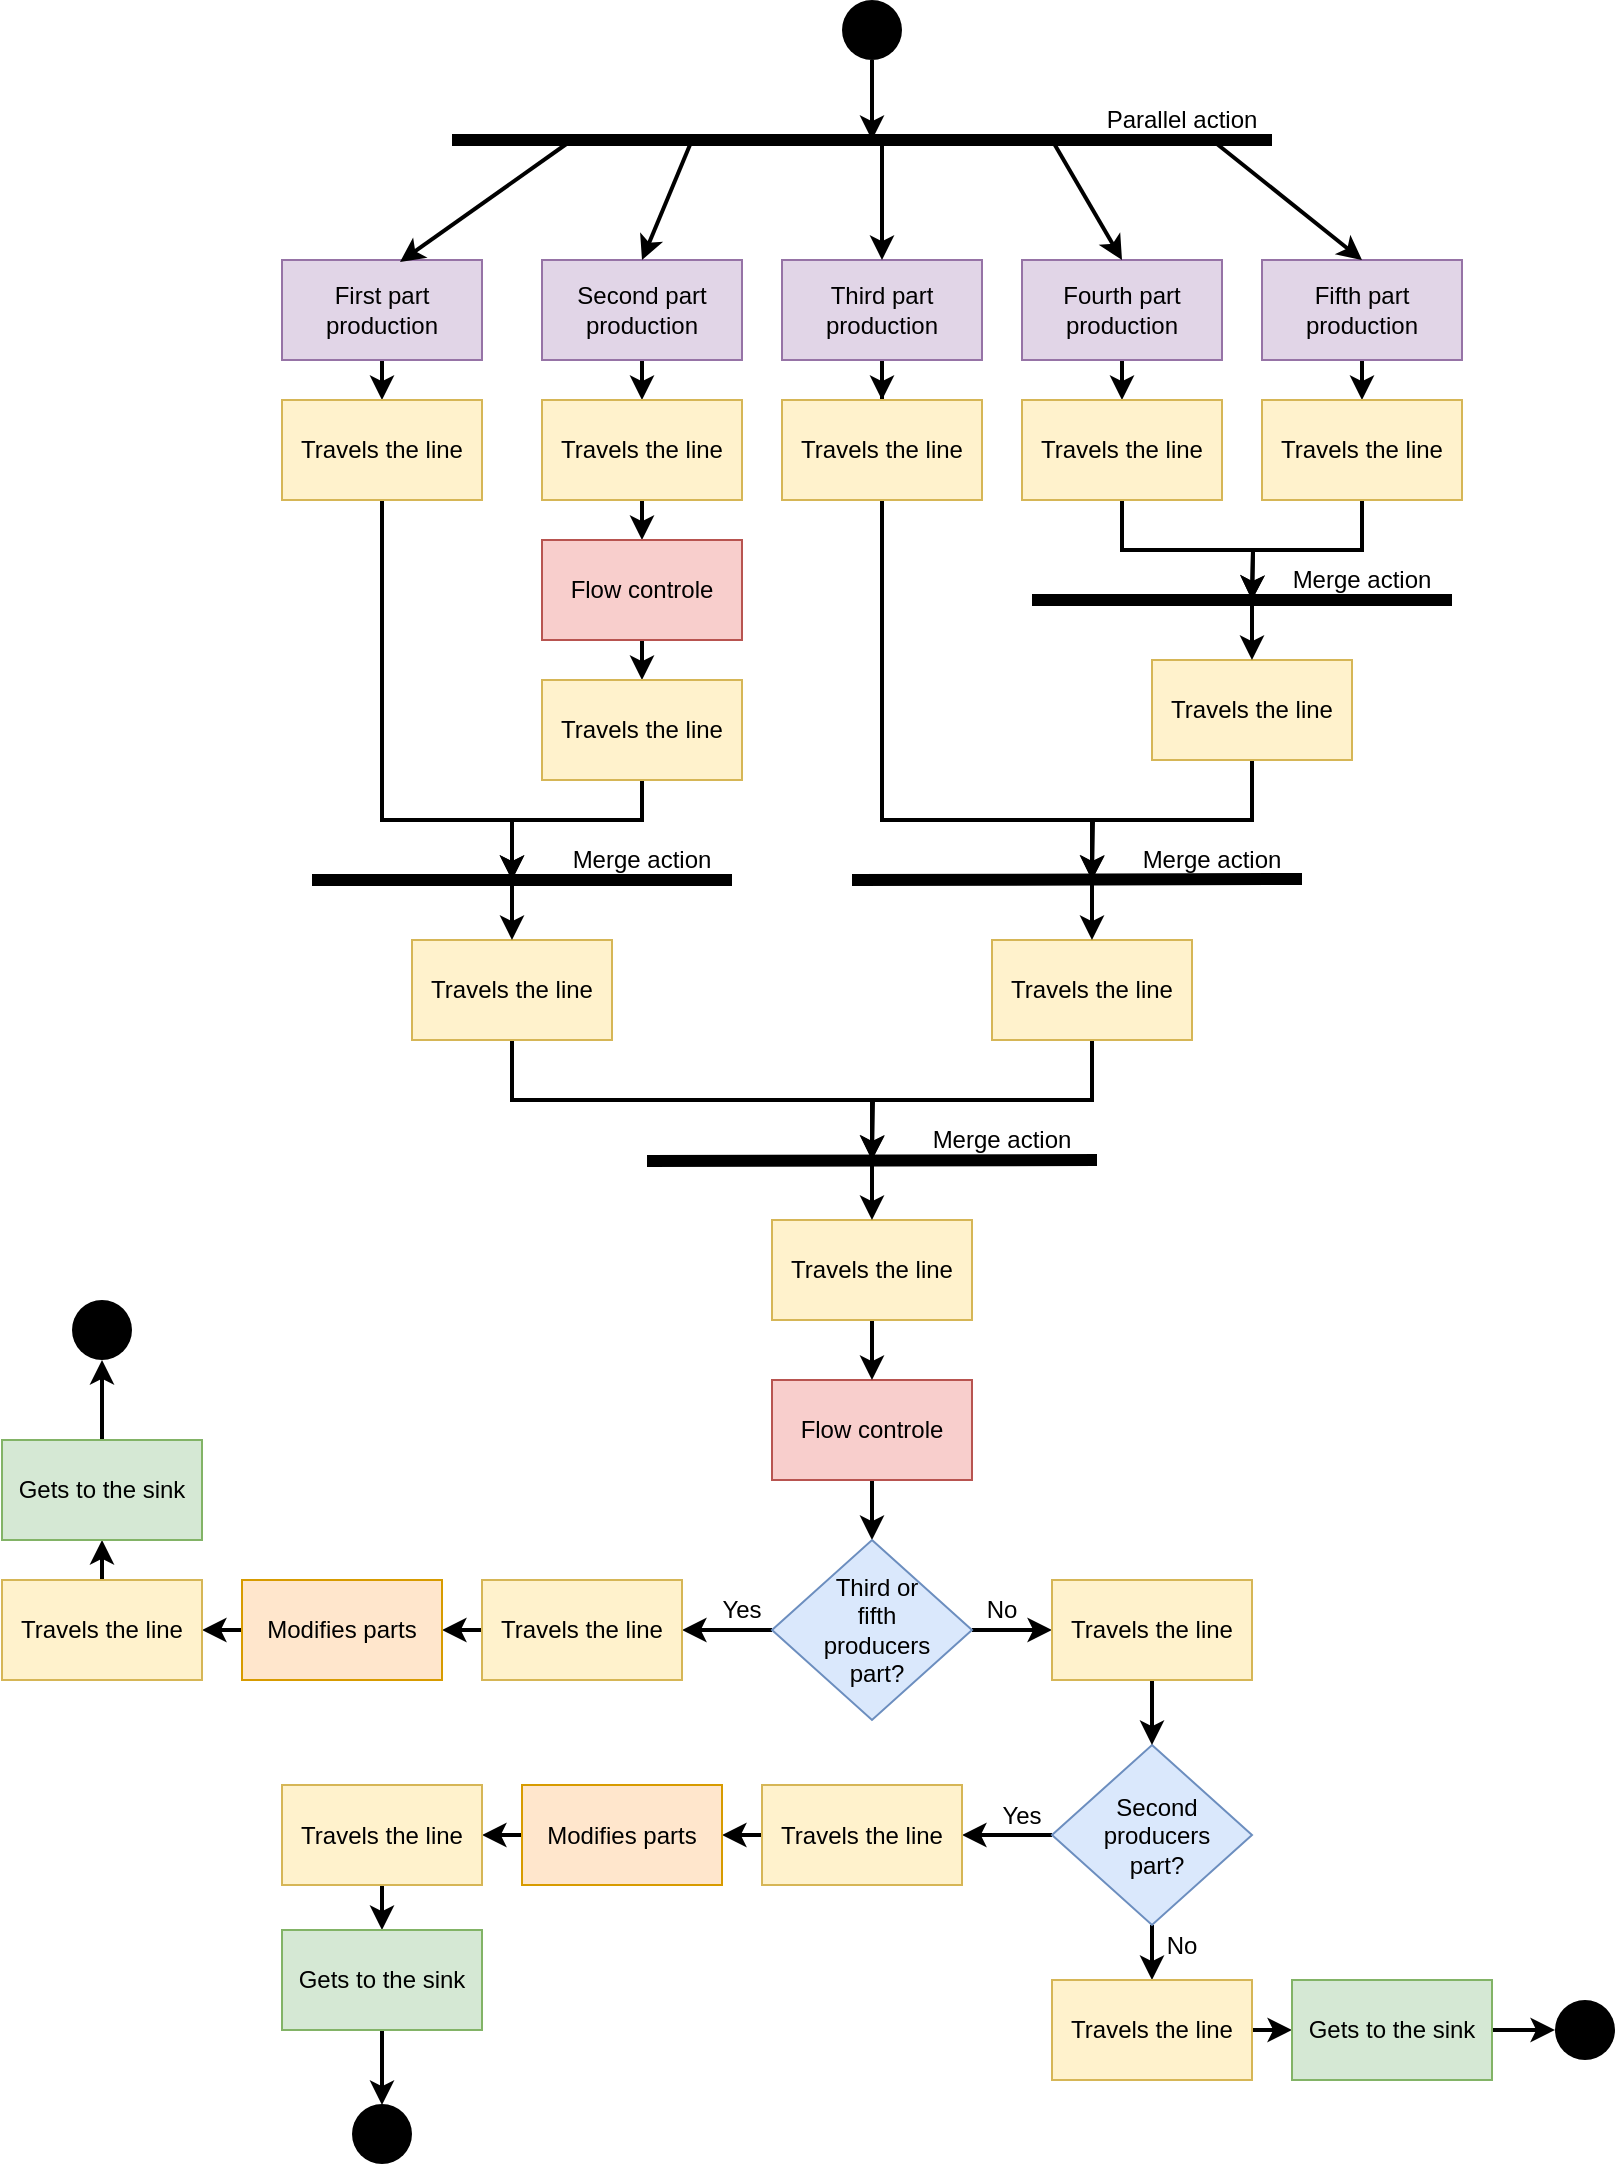 <mxfile version="12.3.9" type="github" pages="1"><diagram id="LYGJOVuTV1sCs8UkFcQN" name="Page-1"><mxGraphModel dx="1760" dy="1125" grid="0" gridSize="10" guides="1" tooltips="1" connect="1" arrows="1" fold="1" page="1" pageScale="1" pageWidth="827" pageHeight="1169" math="0" shadow="0"><root><mxCell id="0"/><mxCell id="1" parent="0"/><mxCell id="6SaQMFEqpR7B-KCY_CV5-19" style="edgeStyle=orthogonalEdgeStyle;rounded=0;orthogonalLoop=1;jettySize=auto;html=1;exitX=0.5;exitY=1;exitDx=0;exitDy=0;strokeColor=#000000;strokeWidth=2;" edge="1" parent="1" source="6SaQMFEqpR7B-KCY_CV5-1"><mxGeometry relative="1" as="geometry"><mxPoint x="450" y="110" as="targetPoint"/></mxGeometry></mxCell><mxCell id="6SaQMFEqpR7B-KCY_CV5-1" value="" style="ellipse;whiteSpace=wrap;html=1;aspect=fixed;fillColor=#000000;strokeColor=none;" vertex="1" parent="1"><mxGeometry x="435" y="40" width="30" height="30" as="geometry"/></mxCell><mxCell id="6SaQMFEqpR7B-KCY_CV5-3" value="" style="endArrow=none;html=1;strokeColor=#000000;strokeWidth=6;" edge="1" parent="1"><mxGeometry width="50" height="50" relative="1" as="geometry"><mxPoint x="240" y="110" as="sourcePoint"/><mxPoint x="650" y="110" as="targetPoint"/></mxGeometry></mxCell><mxCell id="6SaQMFEqpR7B-KCY_CV5-30" style="edgeStyle=orthogonalEdgeStyle;rounded=0;orthogonalLoop=1;jettySize=auto;html=1;exitX=0.5;exitY=1;exitDx=0;exitDy=0;entryX=0.5;entryY=0;entryDx=0;entryDy=0;strokeColor=#000000;strokeWidth=2;" edge="1" parent="1" source="6SaQMFEqpR7B-KCY_CV5-4" target="6SaQMFEqpR7B-KCY_CV5-20"><mxGeometry relative="1" as="geometry"/></mxCell><mxCell id="6SaQMFEqpR7B-KCY_CV5-4" value="" style="text;html=1;strokeColor=#9673a6;fillColor=#e1d5e7;align=center;verticalAlign=middle;whiteSpace=wrap;rounded=0;fontFamily=Helvetica;fontSize=12;" vertex="1" parent="1"><mxGeometry x="155" y="170" width="100" height="50" as="geometry"/></mxCell><mxCell id="6SaQMFEqpR7B-KCY_CV5-5" value="First part production" style="text;html=1;strokeColor=none;fillColor=none;align=center;verticalAlign=middle;whiteSpace=wrap;rounded=0;" vertex="1" parent="1"><mxGeometry x="185" y="185" width="40" height="20" as="geometry"/></mxCell><mxCell id="6SaQMFEqpR7B-KCY_CV5-31" style="edgeStyle=orthogonalEdgeStyle;rounded=0;orthogonalLoop=1;jettySize=auto;html=1;exitX=0.5;exitY=1;exitDx=0;exitDy=0;entryX=0.5;entryY=0;entryDx=0;entryDy=0;strokeColor=#000000;strokeWidth=2;" edge="1" parent="1" source="6SaQMFEqpR7B-KCY_CV5-6" target="6SaQMFEqpR7B-KCY_CV5-22"><mxGeometry relative="1" as="geometry"/></mxCell><mxCell id="6SaQMFEqpR7B-KCY_CV5-6" value="" style="text;html=1;strokeColor=#9673a6;fillColor=#e1d5e7;align=center;verticalAlign=middle;whiteSpace=wrap;rounded=0;fontFamily=Helvetica;fontSize=12;" vertex="1" parent="1"><mxGeometry x="285" y="170" width="100" height="50" as="geometry"/></mxCell><mxCell id="6SaQMFEqpR7B-KCY_CV5-7" value="Second part production" style="text;html=1;strokeColor=none;fillColor=none;align=center;verticalAlign=middle;whiteSpace=wrap;rounded=0;" vertex="1" parent="1"><mxGeometry x="290" y="185" width="90" height="20" as="geometry"/></mxCell><mxCell id="6SaQMFEqpR7B-KCY_CV5-32" style="edgeStyle=orthogonalEdgeStyle;rounded=0;orthogonalLoop=1;jettySize=auto;html=1;exitX=0.5;exitY=1;exitDx=0;exitDy=0;strokeColor=#000000;strokeWidth=2;" edge="1" parent="1" source="6SaQMFEqpR7B-KCY_CV5-8" target="6SaQMFEqpR7B-KCY_CV5-24"><mxGeometry relative="1" as="geometry"/></mxCell><mxCell id="6SaQMFEqpR7B-KCY_CV5-8" value="" style="text;html=1;strokeColor=#9673a6;fillColor=#e1d5e7;align=center;verticalAlign=middle;whiteSpace=wrap;rounded=0;fontFamily=Helvetica;fontSize=12;" vertex="1" parent="1"><mxGeometry x="405" y="170" width="100" height="50" as="geometry"/></mxCell><mxCell id="6SaQMFEqpR7B-KCY_CV5-9" value="Third part production" style="text;html=1;strokeColor=none;fillColor=none;align=center;verticalAlign=middle;whiteSpace=wrap;rounded=0;" vertex="1" parent="1"><mxGeometry x="435" y="185" width="40" height="20" as="geometry"/></mxCell><mxCell id="6SaQMFEqpR7B-KCY_CV5-33" style="edgeStyle=orthogonalEdgeStyle;rounded=0;orthogonalLoop=1;jettySize=auto;html=1;exitX=0.5;exitY=1;exitDx=0;exitDy=0;entryX=0.5;entryY=0;entryDx=0;entryDy=0;strokeColor=#000000;strokeWidth=2;" edge="1" parent="1" source="6SaQMFEqpR7B-KCY_CV5-10" target="6SaQMFEqpR7B-KCY_CV5-26"><mxGeometry relative="1" as="geometry"/></mxCell><mxCell id="6SaQMFEqpR7B-KCY_CV5-10" value="" style="text;html=1;strokeColor=#9673a6;fillColor=#e1d5e7;align=center;verticalAlign=middle;whiteSpace=wrap;rounded=0;fontFamily=Helvetica;fontSize=12;" vertex="1" parent="1"><mxGeometry x="525" y="170" width="100" height="50" as="geometry"/></mxCell><mxCell id="6SaQMFEqpR7B-KCY_CV5-11" value="Fourth part production" style="text;html=1;strokeColor=none;fillColor=none;align=center;verticalAlign=middle;whiteSpace=wrap;rounded=0;" vertex="1" parent="1"><mxGeometry x="530" y="185" width="90" height="20" as="geometry"/></mxCell><mxCell id="6SaQMFEqpR7B-KCY_CV5-34" style="edgeStyle=orthogonalEdgeStyle;rounded=0;orthogonalLoop=1;jettySize=auto;html=1;exitX=0.5;exitY=1;exitDx=0;exitDy=0;entryX=0.5;entryY=0;entryDx=0;entryDy=0;strokeColor=#000000;strokeWidth=2;" edge="1" parent="1" source="6SaQMFEqpR7B-KCY_CV5-12" target="6SaQMFEqpR7B-KCY_CV5-28"><mxGeometry relative="1" as="geometry"/></mxCell><mxCell id="6SaQMFEqpR7B-KCY_CV5-12" value="" style="text;html=1;strokeColor=#9673a6;fillColor=#e1d5e7;align=center;verticalAlign=middle;whiteSpace=wrap;rounded=0;fontFamily=Helvetica;fontSize=12;" vertex="1" parent="1"><mxGeometry x="645" y="170" width="100" height="50" as="geometry"/></mxCell><mxCell id="6SaQMFEqpR7B-KCY_CV5-13" value="Fifth part production" style="text;html=1;strokeColor=none;fillColor=none;align=center;verticalAlign=middle;whiteSpace=wrap;rounded=0;" vertex="1" parent="1"><mxGeometry x="675" y="185" width="40" height="20" as="geometry"/></mxCell><mxCell id="6SaQMFEqpR7B-KCY_CV5-14" value="" style="endArrow=classic;html=1;strokeColor=#000000;strokeWidth=2;entryX=0.59;entryY=0.02;entryDx=0;entryDy=0;entryPerimeter=0;" edge="1" parent="1" target="6SaQMFEqpR7B-KCY_CV5-4"><mxGeometry width="50" height="50" relative="1" as="geometry"><mxPoint x="300" y="110" as="sourcePoint"/><mxPoint x="210" y="240" as="targetPoint"/></mxGeometry></mxCell><mxCell id="6SaQMFEqpR7B-KCY_CV5-15" value="" style="endArrow=classic;html=1;strokeColor=#000000;strokeWidth=2;entryX=0.5;entryY=0;entryDx=0;entryDy=0;" edge="1" parent="1" target="6SaQMFEqpR7B-KCY_CV5-6"><mxGeometry width="50" height="50" relative="1" as="geometry"><mxPoint x="360" y="110" as="sourcePoint"/><mxPoint x="224" y="181" as="targetPoint"/></mxGeometry></mxCell><mxCell id="6SaQMFEqpR7B-KCY_CV5-16" value="" style="endArrow=classic;html=1;strokeColor=#000000;strokeWidth=2;entryX=0.5;entryY=0;entryDx=0;entryDy=0;" edge="1" parent="1" target="6SaQMFEqpR7B-KCY_CV5-8"><mxGeometry width="50" height="50" relative="1" as="geometry"><mxPoint x="455" y="110" as="sourcePoint"/><mxPoint x="345" y="180" as="targetPoint"/></mxGeometry></mxCell><mxCell id="6SaQMFEqpR7B-KCY_CV5-17" value="" style="endArrow=classic;html=1;strokeColor=#000000;strokeWidth=2;entryX=0.5;entryY=0;entryDx=0;entryDy=0;" edge="1" parent="1" target="6SaQMFEqpR7B-KCY_CV5-10"><mxGeometry width="50" height="50" relative="1" as="geometry"><mxPoint x="540" y="110" as="sourcePoint"/><mxPoint x="465" y="180" as="targetPoint"/></mxGeometry></mxCell><mxCell id="6SaQMFEqpR7B-KCY_CV5-18" value="" style="endArrow=classic;html=1;strokeColor=#000000;strokeWidth=2;entryX=0.5;entryY=0;entryDx=0;entryDy=0;" edge="1" parent="1" target="6SaQMFEqpR7B-KCY_CV5-12"><mxGeometry width="50" height="50" relative="1" as="geometry"><mxPoint x="620" y="110" as="sourcePoint"/><mxPoint x="585" y="180" as="targetPoint"/></mxGeometry></mxCell><mxCell id="6SaQMFEqpR7B-KCY_CV5-36" style="edgeStyle=orthogonalEdgeStyle;rounded=0;orthogonalLoop=1;jettySize=auto;html=1;exitX=0.5;exitY=1;exitDx=0;exitDy=0;strokeColor=#000000;strokeWidth=2;" edge="1" parent="1" source="6SaQMFEqpR7B-KCY_CV5-20"><mxGeometry relative="1" as="geometry"><mxPoint x="270" y="480" as="targetPoint"/><Array as="points"><mxPoint x="205" y="450"/><mxPoint x="270" y="450"/></Array></mxGeometry></mxCell><mxCell id="6SaQMFEqpR7B-KCY_CV5-20" value="" style="rounded=0;whiteSpace=wrap;html=1;fillColor=#fff2cc;strokeColor=#d6b656;" vertex="1" parent="1"><mxGeometry x="155" y="240" width="100" height="50" as="geometry"/></mxCell><mxCell id="6SaQMFEqpR7B-KCY_CV5-21" value="Travels the line" style="text;html=1;strokeColor=none;fillColor=none;align=center;verticalAlign=middle;whiteSpace=wrap;rounded=0;" vertex="1" parent="1"><mxGeometry x="160" y="255" width="90" height="20" as="geometry"/></mxCell><mxCell id="6SaQMFEqpR7B-KCY_CV5-79" style="edgeStyle=orthogonalEdgeStyle;rounded=0;orthogonalLoop=1;jettySize=auto;html=1;exitX=0.5;exitY=1;exitDx=0;exitDy=0;entryX=0.5;entryY=0;entryDx=0;entryDy=0;strokeColor=#000000;strokeWidth=2;" edge="1" parent="1" source="6SaQMFEqpR7B-KCY_CV5-22" target="6SaQMFEqpR7B-KCY_CV5-77"><mxGeometry relative="1" as="geometry"/></mxCell><mxCell id="6SaQMFEqpR7B-KCY_CV5-22" value="" style="rounded=0;whiteSpace=wrap;html=1;fillColor=#fff2cc;strokeColor=#d6b656;" vertex="1" parent="1"><mxGeometry x="285" y="240" width="100" height="50" as="geometry"/></mxCell><mxCell id="6SaQMFEqpR7B-KCY_CV5-23" value="Travels the line" style="text;html=1;strokeColor=none;fillColor=none;align=center;verticalAlign=middle;whiteSpace=wrap;rounded=0;" vertex="1" parent="1"><mxGeometry x="290" y="255" width="90" height="20" as="geometry"/></mxCell><mxCell id="6SaQMFEqpR7B-KCY_CV5-58" style="edgeStyle=orthogonalEdgeStyle;rounded=0;orthogonalLoop=1;jettySize=auto;html=1;exitX=0.5;exitY=1;exitDx=0;exitDy=0;strokeColor=#000000;strokeWidth=2;" edge="1" parent="1" source="6SaQMFEqpR7B-KCY_CV5-24"><mxGeometry relative="1" as="geometry"><mxPoint x="560" y="480" as="targetPoint"/><Array as="points"><mxPoint x="455" y="450"/><mxPoint x="560" y="450"/></Array></mxGeometry></mxCell><mxCell id="6SaQMFEqpR7B-KCY_CV5-24" value="" style="rounded=0;whiteSpace=wrap;html=1;fillColor=#fff2cc;strokeColor=#d6b656;" vertex="1" parent="1"><mxGeometry x="405" y="240" width="100" height="50" as="geometry"/></mxCell><mxCell id="6SaQMFEqpR7B-KCY_CV5-25" value="Travels the line" style="text;html=1;strokeColor=none;fillColor=none;align=center;verticalAlign=middle;whiteSpace=wrap;rounded=0;" vertex="1" parent="1"><mxGeometry x="410" y="255" width="90" height="20" as="geometry"/></mxCell><mxCell id="6SaQMFEqpR7B-KCY_CV5-39" style="edgeStyle=orthogonalEdgeStyle;rounded=0;orthogonalLoop=1;jettySize=auto;html=1;exitX=0.5;exitY=1;exitDx=0;exitDy=0;strokeColor=#000000;strokeWidth=2;" edge="1" parent="1" source="6SaQMFEqpR7B-KCY_CV5-26"><mxGeometry relative="1" as="geometry"><mxPoint x="640" y="340" as="targetPoint"/></mxGeometry></mxCell><mxCell id="6SaQMFEqpR7B-KCY_CV5-26" value="" style="rounded=0;whiteSpace=wrap;html=1;fillColor=#fff2cc;strokeColor=#d6b656;" vertex="1" parent="1"><mxGeometry x="525" y="240" width="100" height="50" as="geometry"/></mxCell><mxCell id="6SaQMFEqpR7B-KCY_CV5-27" value="Travels the line" style="text;html=1;align=center;verticalAlign=middle;whiteSpace=wrap;rounded=0;" vertex="1" parent="1"><mxGeometry x="530" y="255" width="90" height="20" as="geometry"/></mxCell><mxCell id="6SaQMFEqpR7B-KCY_CV5-40" style="edgeStyle=orthogonalEdgeStyle;rounded=0;orthogonalLoop=1;jettySize=auto;html=1;exitX=0.5;exitY=1;exitDx=0;exitDy=0;strokeColor=#000000;strokeWidth=2;" edge="1" parent="1" source="6SaQMFEqpR7B-KCY_CV5-28"><mxGeometry relative="1" as="geometry"><mxPoint x="640" y="340" as="targetPoint"/></mxGeometry></mxCell><mxCell id="6SaQMFEqpR7B-KCY_CV5-28" value="" style="rounded=0;whiteSpace=wrap;html=1;fillColor=#fff2cc;strokeColor=#d6b656;" vertex="1" parent="1"><mxGeometry x="645" y="240" width="100" height="50" as="geometry"/></mxCell><mxCell id="6SaQMFEqpR7B-KCY_CV5-29" value="Travels the line" style="text;html=1;strokeColor=none;fillColor=none;align=center;verticalAlign=middle;whiteSpace=wrap;rounded=0;" vertex="1" parent="1"><mxGeometry x="650" y="255" width="90" height="20" as="geometry"/></mxCell><mxCell id="6SaQMFEqpR7B-KCY_CV5-35" value="" style="endArrow=none;html=1;strokeColor=#000000;strokeWidth=6;" edge="1" parent="1"><mxGeometry width="50" height="50" relative="1" as="geometry"><mxPoint x="170" y="480" as="sourcePoint"/><mxPoint x="380" y="480" as="targetPoint"/></mxGeometry></mxCell><mxCell id="6SaQMFEqpR7B-KCY_CV5-38" value="" style="endArrow=none;html=1;strokeColor=#000000;strokeWidth=6;" edge="1" parent="1"><mxGeometry width="50" height="50" relative="1" as="geometry"><mxPoint x="530" y="340" as="sourcePoint"/><mxPoint x="740" y="340" as="targetPoint"/></mxGeometry></mxCell><mxCell id="6SaQMFEqpR7B-KCY_CV5-42" value="Parallel action" style="text;html=1;strokeColor=none;fillColor=none;align=center;verticalAlign=middle;whiteSpace=wrap;rounded=0;" vertex="1" parent="1"><mxGeometry x="560" y="90" width="90" height="20" as="geometry"/></mxCell><mxCell id="6SaQMFEqpR7B-KCY_CV5-43" value="Merge action" style="text;html=1;strokeColor=none;fillColor=none;align=center;verticalAlign=middle;whiteSpace=wrap;rounded=0;" vertex="1" parent="1"><mxGeometry x="290" y="460" width="90" height="20" as="geometry"/></mxCell><mxCell id="6SaQMFEqpR7B-KCY_CV5-44" value="Merge action" style="text;html=1;strokeColor=none;fillColor=none;align=center;verticalAlign=middle;whiteSpace=wrap;rounded=0;" vertex="1" parent="1"><mxGeometry x="650" y="320" width="90" height="20" as="geometry"/></mxCell><mxCell id="6SaQMFEqpR7B-KCY_CV5-67" style="edgeStyle=orthogonalEdgeStyle;rounded=0;orthogonalLoop=1;jettySize=auto;html=1;exitX=0.5;exitY=1;exitDx=0;exitDy=0;strokeColor=#000000;strokeWidth=2;" edge="1" parent="1" source="6SaQMFEqpR7B-KCY_CV5-45"><mxGeometry relative="1" as="geometry"><mxPoint x="450" y="620" as="targetPoint"/><Array as="points"><mxPoint x="270" y="590"/><mxPoint x="450" y="590"/></Array></mxGeometry></mxCell><mxCell id="6SaQMFEqpR7B-KCY_CV5-45" value="" style="rounded=0;whiteSpace=wrap;html=1;fillColor=#fff2cc;strokeColor=#d6b656;" vertex="1" parent="1"><mxGeometry x="220" y="510" width="100" height="50" as="geometry"/></mxCell><mxCell id="6SaQMFEqpR7B-KCY_CV5-46" value="Travels the line" style="text;html=1;strokeColor=none;fillColor=none;align=center;verticalAlign=middle;whiteSpace=wrap;rounded=0;" vertex="1" parent="1"><mxGeometry x="225" y="525" width="90" height="20" as="geometry"/></mxCell><mxCell id="6SaQMFEqpR7B-KCY_CV5-60" style="edgeStyle=orthogonalEdgeStyle;rounded=0;orthogonalLoop=1;jettySize=auto;html=1;exitX=0.5;exitY=1;exitDx=0;exitDy=0;strokeColor=#000000;strokeWidth=2;" edge="1" parent="1" source="6SaQMFEqpR7B-KCY_CV5-47"><mxGeometry relative="1" as="geometry"><mxPoint x="560" y="480" as="targetPoint"/></mxGeometry></mxCell><mxCell id="6SaQMFEqpR7B-KCY_CV5-47" value="" style="rounded=0;whiteSpace=wrap;html=1;fillColor=#fff2cc;strokeColor=#d6b656;" vertex="1" parent="1"><mxGeometry x="590" y="370" width="100" height="50" as="geometry"/></mxCell><mxCell id="6SaQMFEqpR7B-KCY_CV5-48" value="Travels the line" style="text;html=1;strokeColor=none;fillColor=none;align=center;verticalAlign=middle;whiteSpace=wrap;rounded=0;" vertex="1" parent="1"><mxGeometry x="595" y="385" width="90" height="20" as="geometry"/></mxCell><mxCell id="6SaQMFEqpR7B-KCY_CV5-49" value="" style="endArrow=classic;html=1;strokeColor=#000000;strokeWidth=2;entryX=0.5;entryY=0;entryDx=0;entryDy=0;" edge="1" parent="1" target="6SaQMFEqpR7B-KCY_CV5-45"><mxGeometry width="50" height="50" relative="1" as="geometry"><mxPoint x="270" y="480" as="sourcePoint"/><mxPoint x="465" y="320" as="targetPoint"/></mxGeometry></mxCell><mxCell id="6SaQMFEqpR7B-KCY_CV5-50" value="" style="endArrow=classic;html=1;strokeColor=#000000;strokeWidth=2;entryX=0.5;entryY=0;entryDx=0;entryDy=0;" edge="1" parent="1" target="6SaQMFEqpR7B-KCY_CV5-47"><mxGeometry width="50" height="50" relative="1" as="geometry"><mxPoint x="640" y="340" as="sourcePoint"/><mxPoint x="280" y="380" as="targetPoint"/><Array as="points"><mxPoint x="640" y="360"/></Array></mxGeometry></mxCell><mxCell id="6SaQMFEqpR7B-KCY_CV5-51" value="" style="endArrow=none;html=1;strokeColor=#000000;strokeWidth=6;" edge="1" parent="1"><mxGeometry width="50" height="50" relative="1" as="geometry"><mxPoint x="440" y="480" as="sourcePoint"/><mxPoint x="665" y="479.5" as="targetPoint"/></mxGeometry></mxCell><mxCell id="6SaQMFEqpR7B-KCY_CV5-54" value="Merge action" style="text;html=1;strokeColor=none;fillColor=none;align=center;verticalAlign=middle;whiteSpace=wrap;rounded=0;" vertex="1" parent="1"><mxGeometry x="575" y="460" width="90" height="20" as="geometry"/></mxCell><mxCell id="6SaQMFEqpR7B-KCY_CV5-68" style="edgeStyle=orthogonalEdgeStyle;rounded=0;orthogonalLoop=1;jettySize=auto;html=1;exitX=0.5;exitY=1;exitDx=0;exitDy=0;strokeColor=#000000;strokeWidth=2;" edge="1" parent="1" source="6SaQMFEqpR7B-KCY_CV5-63"><mxGeometry relative="1" as="geometry"><mxPoint x="450" y="620" as="targetPoint"/></mxGeometry></mxCell><mxCell id="6SaQMFEqpR7B-KCY_CV5-63" value="" style="rounded=0;whiteSpace=wrap;html=1;fillColor=#fff2cc;strokeColor=#d6b656;" vertex="1" parent="1"><mxGeometry x="510" y="510" width="100" height="50" as="geometry"/></mxCell><mxCell id="6SaQMFEqpR7B-KCY_CV5-64" value="Travels the line" style="text;html=1;strokeColor=none;fillColor=none;align=center;verticalAlign=middle;whiteSpace=wrap;rounded=0;" vertex="1" parent="1"><mxGeometry x="515" y="525" width="90" height="20" as="geometry"/></mxCell><mxCell id="6SaQMFEqpR7B-KCY_CV5-65" value="" style="endArrow=classic;html=1;strokeColor=#000000;strokeWidth=2;entryX=0.5;entryY=0;entryDx=0;entryDy=0;" edge="1" parent="1" target="6SaQMFEqpR7B-KCY_CV5-63"><mxGeometry width="50" height="50" relative="1" as="geometry"><mxPoint x="560" y="480" as="sourcePoint"/><mxPoint x="280" y="380" as="targetPoint"/></mxGeometry></mxCell><mxCell id="6SaQMFEqpR7B-KCY_CV5-66" value="" style="endArrow=none;html=1;strokeColor=#000000;strokeWidth=6;" edge="1" parent="1"><mxGeometry width="50" height="50" relative="1" as="geometry"><mxPoint x="337.5" y="620.5" as="sourcePoint"/><mxPoint x="562.5" y="620" as="targetPoint"/></mxGeometry></mxCell><mxCell id="6SaQMFEqpR7B-KCY_CV5-69" value="Merge action" style="text;html=1;strokeColor=none;fillColor=none;align=center;verticalAlign=middle;whiteSpace=wrap;rounded=0;" vertex="1" parent="1"><mxGeometry x="470" y="600" width="90" height="20" as="geometry"/></mxCell><mxCell id="6SaQMFEqpR7B-KCY_CV5-87" style="edgeStyle=orthogonalEdgeStyle;rounded=0;orthogonalLoop=1;jettySize=auto;html=1;exitX=0.5;exitY=1;exitDx=0;exitDy=0;entryX=0.5;entryY=0;entryDx=0;entryDy=0;strokeColor=#000000;strokeWidth=2;" edge="1" parent="1" source="6SaQMFEqpR7B-KCY_CV5-70" target="6SaQMFEqpR7B-KCY_CV5-85"><mxGeometry relative="1" as="geometry"/></mxCell><mxCell id="6SaQMFEqpR7B-KCY_CV5-70" value="" style="rounded=0;whiteSpace=wrap;html=1;fillColor=#f8cecc;strokeColor=#b85450;" vertex="1" parent="1"><mxGeometry x="400" y="730" width="100" height="50" as="geometry"/></mxCell><mxCell id="6SaQMFEqpR7B-KCY_CV5-71" value="Flow controle" style="text;html=1;strokeColor=none;fillColor=none;align=center;verticalAlign=middle;whiteSpace=wrap;rounded=0;" vertex="1" parent="1"><mxGeometry x="405" y="745" width="90" height="20" as="geometry"/></mxCell><mxCell id="6SaQMFEqpR7B-KCY_CV5-76" style="edgeStyle=orthogonalEdgeStyle;rounded=0;orthogonalLoop=1;jettySize=auto;html=1;exitX=0.5;exitY=1;exitDx=0;exitDy=0;entryX=0.5;entryY=0;entryDx=0;entryDy=0;strokeColor=#000000;strokeWidth=2;" edge="1" parent="1" source="6SaQMFEqpR7B-KCY_CV5-72" target="6SaQMFEqpR7B-KCY_CV5-70"><mxGeometry relative="1" as="geometry"/></mxCell><mxCell id="6SaQMFEqpR7B-KCY_CV5-72" value="" style="rounded=0;whiteSpace=wrap;html=1;fillColor=#fff2cc;strokeColor=#d6b656;" vertex="1" parent="1"><mxGeometry x="400" y="650" width="100" height="50" as="geometry"/></mxCell><mxCell id="6SaQMFEqpR7B-KCY_CV5-73" value="Travels the line" style="text;html=1;strokeColor=none;fillColor=none;align=center;verticalAlign=middle;whiteSpace=wrap;rounded=0;" vertex="1" parent="1"><mxGeometry x="405" y="665" width="90" height="20" as="geometry"/></mxCell><mxCell id="6SaQMFEqpR7B-KCY_CV5-74" value="" style="endArrow=classic;html=1;strokeColor=#000000;strokeWidth=2;entryX=0.5;entryY=0;entryDx=0;entryDy=0;" edge="1" parent="1" target="6SaQMFEqpR7B-KCY_CV5-72"><mxGeometry width="50" height="50" relative="1" as="geometry"><mxPoint x="450" y="620" as="sourcePoint"/><mxPoint x="280" y="380" as="targetPoint"/></mxGeometry></mxCell><mxCell id="6SaQMFEqpR7B-KCY_CV5-83" style="edgeStyle=orthogonalEdgeStyle;rounded=0;orthogonalLoop=1;jettySize=auto;html=1;exitX=0.5;exitY=1;exitDx=0;exitDy=0;entryX=0.5;entryY=0;entryDx=0;entryDy=0;strokeColor=#000000;strokeWidth=2;" edge="1" parent="1" source="6SaQMFEqpR7B-KCY_CV5-77" target="6SaQMFEqpR7B-KCY_CV5-80"><mxGeometry relative="1" as="geometry"/></mxCell><mxCell id="6SaQMFEqpR7B-KCY_CV5-77" value="" style="rounded=0;whiteSpace=wrap;html=1;fillColor=#f8cecc;strokeColor=#b85450;" vertex="1" parent="1"><mxGeometry x="285" y="310" width="100" height="50" as="geometry"/></mxCell><mxCell id="6SaQMFEqpR7B-KCY_CV5-78" value="Flow controle" style="text;html=1;strokeColor=none;fillColor=none;align=center;verticalAlign=middle;whiteSpace=wrap;rounded=0;" vertex="1" parent="1"><mxGeometry x="290" y="325" width="90" height="20" as="geometry"/></mxCell><mxCell id="6SaQMFEqpR7B-KCY_CV5-84" style="edgeStyle=orthogonalEdgeStyle;rounded=0;orthogonalLoop=1;jettySize=auto;html=1;exitX=0.5;exitY=1;exitDx=0;exitDy=0;strokeColor=#000000;strokeWidth=2;" edge="1" parent="1" source="6SaQMFEqpR7B-KCY_CV5-80"><mxGeometry relative="1" as="geometry"><mxPoint x="270" y="480" as="targetPoint"/><Array as="points"><mxPoint x="335" y="450"/><mxPoint x="270" y="450"/></Array></mxGeometry></mxCell><mxCell id="6SaQMFEqpR7B-KCY_CV5-80" value="" style="rounded=0;whiteSpace=wrap;html=1;fillColor=#fff2cc;strokeColor=#d6b656;" vertex="1" parent="1"><mxGeometry x="285" y="380" width="100" height="50" as="geometry"/></mxCell><mxCell id="6SaQMFEqpR7B-KCY_CV5-81" value="Travels the line" style="text;html=1;strokeColor=none;fillColor=none;align=center;verticalAlign=middle;whiteSpace=wrap;rounded=0;" vertex="1" parent="1"><mxGeometry x="290" y="395" width="90" height="20" as="geometry"/></mxCell><mxCell id="6SaQMFEqpR7B-KCY_CV5-96" style="edgeStyle=orthogonalEdgeStyle;rounded=0;orthogonalLoop=1;jettySize=auto;html=1;exitX=0;exitY=0.5;exitDx=0;exitDy=0;entryX=1;entryY=0.5;entryDx=0;entryDy=0;strokeColor=#000000;strokeWidth=2;" edge="1" parent="1" source="6SaQMFEqpR7B-KCY_CV5-85" target="6SaQMFEqpR7B-KCY_CV5-88"><mxGeometry relative="1" as="geometry"/></mxCell><mxCell id="6SaQMFEqpR7B-KCY_CV5-137" style="edgeStyle=orthogonalEdgeStyle;rounded=0;orthogonalLoop=1;jettySize=auto;html=1;exitX=1;exitY=0.5;exitDx=0;exitDy=0;entryX=0;entryY=0.5;entryDx=0;entryDy=0;strokeColor=#000000;strokeWidth=2;" edge="1" parent="1" source="6SaQMFEqpR7B-KCY_CV5-85" target="6SaQMFEqpR7B-KCY_CV5-134"><mxGeometry relative="1" as="geometry"/></mxCell><mxCell id="6SaQMFEqpR7B-KCY_CV5-85" value="" style="rhombus;whiteSpace=wrap;html=1;fillColor=#dae8fc;strokeColor=#6c8ebf;" vertex="1" parent="1"><mxGeometry x="400" y="810" width="100" height="90" as="geometry"/></mxCell><mxCell id="6SaQMFEqpR7B-KCY_CV5-86" value="Third or fifth producers part?" style="text;html=1;strokeColor=none;fillColor=none;align=center;verticalAlign=middle;whiteSpace=wrap;rounded=0;" vertex="1" parent="1"><mxGeometry x="420" y="835" width="65" height="40" as="geometry"/></mxCell><mxCell id="6SaQMFEqpR7B-KCY_CV5-97" style="edgeStyle=orthogonalEdgeStyle;rounded=0;orthogonalLoop=1;jettySize=auto;html=1;exitX=0;exitY=0.5;exitDx=0;exitDy=0;entryX=1;entryY=0.5;entryDx=0;entryDy=0;strokeColor=#000000;strokeWidth=2;" edge="1" parent="1" source="6SaQMFEqpR7B-KCY_CV5-88" target="6SaQMFEqpR7B-KCY_CV5-90"><mxGeometry relative="1" as="geometry"/></mxCell><mxCell id="6SaQMFEqpR7B-KCY_CV5-88" value="" style="rounded=0;whiteSpace=wrap;html=1;fillColor=#fff2cc;strokeColor=#d6b656;" vertex="1" parent="1"><mxGeometry x="255" y="830" width="100" height="50" as="geometry"/></mxCell><mxCell id="6SaQMFEqpR7B-KCY_CV5-89" value="Travels the line" style="text;html=1;strokeColor=none;fillColor=none;align=center;verticalAlign=middle;whiteSpace=wrap;rounded=0;" vertex="1" parent="1"><mxGeometry x="260" y="845" width="90" height="20" as="geometry"/></mxCell><mxCell id="6SaQMFEqpR7B-KCY_CV5-98" style="edgeStyle=orthogonalEdgeStyle;rounded=0;orthogonalLoop=1;jettySize=auto;html=1;exitX=0;exitY=0.5;exitDx=0;exitDy=0;entryX=1;entryY=0.5;entryDx=0;entryDy=0;strokeColor=#000000;strokeWidth=2;" edge="1" parent="1" source="6SaQMFEqpR7B-KCY_CV5-90" target="6SaQMFEqpR7B-KCY_CV5-92"><mxGeometry relative="1" as="geometry"/></mxCell><mxCell id="6SaQMFEqpR7B-KCY_CV5-90" value="" style="rounded=0;whiteSpace=wrap;html=1;fillColor=#ffe6cc;strokeColor=#d79b00;" vertex="1" parent="1"><mxGeometry x="135" y="830" width="100" height="50" as="geometry"/></mxCell><mxCell id="6SaQMFEqpR7B-KCY_CV5-91" value="Modifies parts" style="text;html=1;strokeColor=none;fillColor=none;align=center;verticalAlign=middle;whiteSpace=wrap;rounded=0;" vertex="1" parent="1"><mxGeometry x="140" y="845" width="90" height="20" as="geometry"/></mxCell><mxCell id="6SaQMFEqpR7B-KCY_CV5-99" style="edgeStyle=orthogonalEdgeStyle;rounded=0;orthogonalLoop=1;jettySize=auto;html=1;exitX=0.5;exitY=0;exitDx=0;exitDy=0;entryX=0.5;entryY=1;entryDx=0;entryDy=0;strokeColor=#000000;strokeWidth=2;" edge="1" parent="1" source="6SaQMFEqpR7B-KCY_CV5-92" target="6SaQMFEqpR7B-KCY_CV5-94"><mxGeometry relative="1" as="geometry"/></mxCell><mxCell id="6SaQMFEqpR7B-KCY_CV5-92" value="" style="rounded=0;whiteSpace=wrap;html=1;fillColor=#fff2cc;strokeColor=#d6b656;" vertex="1" parent="1"><mxGeometry x="15" y="830" width="100" height="50" as="geometry"/></mxCell><mxCell id="6SaQMFEqpR7B-KCY_CV5-93" value="Travels the line" style="text;html=1;strokeColor=none;fillColor=none;align=center;verticalAlign=middle;whiteSpace=wrap;rounded=0;" vertex="1" parent="1"><mxGeometry x="20" y="845" width="90" height="20" as="geometry"/></mxCell><mxCell id="6SaQMFEqpR7B-KCY_CV5-101" style="edgeStyle=orthogonalEdgeStyle;rounded=0;orthogonalLoop=1;jettySize=auto;html=1;exitX=0.5;exitY=0;exitDx=0;exitDy=0;entryX=0.5;entryY=1;entryDx=0;entryDy=0;strokeColor=#000000;strokeWidth=2;" edge="1" parent="1" source="6SaQMFEqpR7B-KCY_CV5-94" target="6SaQMFEqpR7B-KCY_CV5-100"><mxGeometry relative="1" as="geometry"/></mxCell><mxCell id="6SaQMFEqpR7B-KCY_CV5-94" value="" style="rounded=0;whiteSpace=wrap;html=1;fillColor=#d5e8d4;strokeColor=#82b366;" vertex="1" parent="1"><mxGeometry x="15" y="760" width="100" height="50" as="geometry"/></mxCell><mxCell id="6SaQMFEqpR7B-KCY_CV5-95" value="Gets to the sink" style="text;html=1;strokeColor=none;fillColor=none;align=center;verticalAlign=middle;whiteSpace=wrap;rounded=0;" vertex="1" parent="1"><mxGeometry x="20" y="775" width="90" height="20" as="geometry"/></mxCell><mxCell id="6SaQMFEqpR7B-KCY_CV5-100" value="" style="ellipse;whiteSpace=wrap;html=1;aspect=fixed;fillColor=#000000;strokeColor=none;" vertex="1" parent="1"><mxGeometry x="50" y="690" width="30" height="30" as="geometry"/></mxCell><mxCell id="6SaQMFEqpR7B-KCY_CV5-120" style="edgeStyle=orthogonalEdgeStyle;rounded=0;orthogonalLoop=1;jettySize=auto;html=1;exitX=0;exitY=0.5;exitDx=0;exitDy=0;entryX=1;entryY=0.5;entryDx=0;entryDy=0;strokeColor=#000000;strokeWidth=2;" edge="1" parent="1" source="6SaQMFEqpR7B-KCY_CV5-102" target="6SaQMFEqpR7B-KCY_CV5-106"><mxGeometry relative="1" as="geometry"/></mxCell><mxCell id="6SaQMFEqpR7B-KCY_CV5-123" style="edgeStyle=orthogonalEdgeStyle;rounded=0;orthogonalLoop=1;jettySize=auto;html=1;exitX=0.5;exitY=1;exitDx=0;exitDy=0;entryX=0.5;entryY=0;entryDx=0;entryDy=0;strokeColor=#000000;strokeWidth=2;" edge="1" parent="1" source="6SaQMFEqpR7B-KCY_CV5-102" target="6SaQMFEqpR7B-KCY_CV5-121"><mxGeometry relative="1" as="geometry"/></mxCell><mxCell id="6SaQMFEqpR7B-KCY_CV5-102" value="" style="rhombus;whiteSpace=wrap;html=1;fillColor=#dae8fc;strokeColor=#6c8ebf;" vertex="1" parent="1"><mxGeometry x="540" y="912.5" width="100" height="90" as="geometry"/></mxCell><mxCell id="6SaQMFEqpR7B-KCY_CV5-103" value="Second producers part?" style="text;html=1;strokeColor=none;fillColor=none;align=center;verticalAlign=middle;whiteSpace=wrap;rounded=0;" vertex="1" parent="1"><mxGeometry x="560" y="937.5" width="65" height="40" as="geometry"/></mxCell><mxCell id="6SaQMFEqpR7B-KCY_CV5-105" style="edgeStyle=orthogonalEdgeStyle;rounded=0;orthogonalLoop=1;jettySize=auto;html=1;exitX=0;exitY=0.5;exitDx=0;exitDy=0;entryX=1;entryY=0.5;entryDx=0;entryDy=0;strokeColor=#000000;strokeWidth=2;" edge="1" parent="1" source="6SaQMFEqpR7B-KCY_CV5-106" target="6SaQMFEqpR7B-KCY_CV5-109"><mxGeometry relative="1" as="geometry"/></mxCell><mxCell id="6SaQMFEqpR7B-KCY_CV5-106" value="" style="rounded=0;whiteSpace=wrap;html=1;fillColor=#fff2cc;strokeColor=#d6b656;" vertex="1" parent="1"><mxGeometry x="395" y="932.5" width="100" height="50" as="geometry"/></mxCell><mxCell id="6SaQMFEqpR7B-KCY_CV5-107" value="Travels the line" style="text;html=1;strokeColor=none;fillColor=none;align=center;verticalAlign=middle;whiteSpace=wrap;rounded=0;" vertex="1" parent="1"><mxGeometry x="400" y="947.5" width="90" height="20" as="geometry"/></mxCell><mxCell id="6SaQMFEqpR7B-KCY_CV5-108" style="edgeStyle=orthogonalEdgeStyle;rounded=0;orthogonalLoop=1;jettySize=auto;html=1;exitX=0;exitY=0.5;exitDx=0;exitDy=0;entryX=1;entryY=0.5;entryDx=0;entryDy=0;strokeColor=#000000;strokeWidth=2;" edge="1" parent="1" source="6SaQMFEqpR7B-KCY_CV5-109" target="6SaQMFEqpR7B-KCY_CV5-112"><mxGeometry relative="1" as="geometry"/></mxCell><mxCell id="6SaQMFEqpR7B-KCY_CV5-109" value="" style="rounded=0;whiteSpace=wrap;html=1;fillColor=#ffe6cc;strokeColor=#d79b00;" vertex="1" parent="1"><mxGeometry x="275" y="932.5" width="100" height="50" as="geometry"/></mxCell><mxCell id="6SaQMFEqpR7B-KCY_CV5-110" value="Modifies parts" style="text;html=1;strokeColor=none;fillColor=none;align=center;verticalAlign=middle;whiteSpace=wrap;rounded=0;" vertex="1" parent="1"><mxGeometry x="280" y="947.5" width="90" height="20" as="geometry"/></mxCell><mxCell id="6SaQMFEqpR7B-KCY_CV5-118" style="edgeStyle=orthogonalEdgeStyle;rounded=0;orthogonalLoop=1;jettySize=auto;html=1;exitX=0.5;exitY=1;exitDx=0;exitDy=0;entryX=0.5;entryY=0;entryDx=0;entryDy=0;strokeColor=#000000;strokeWidth=2;" edge="1" parent="1" source="6SaQMFEqpR7B-KCY_CV5-112" target="6SaQMFEqpR7B-KCY_CV5-115"><mxGeometry relative="1" as="geometry"/></mxCell><mxCell id="6SaQMFEqpR7B-KCY_CV5-112" value="" style="rounded=0;whiteSpace=wrap;html=1;fillColor=#fff2cc;strokeColor=#d6b656;" vertex="1" parent="1"><mxGeometry x="155" y="932.5" width="100" height="50" as="geometry"/></mxCell><mxCell id="6SaQMFEqpR7B-KCY_CV5-113" value="Travels the line" style="text;html=1;strokeColor=none;fillColor=none;align=center;verticalAlign=middle;whiteSpace=wrap;rounded=0;" vertex="1" parent="1"><mxGeometry x="160" y="947.5" width="90" height="20" as="geometry"/></mxCell><mxCell id="6SaQMFEqpR7B-KCY_CV5-119" style="edgeStyle=orthogonalEdgeStyle;rounded=0;orthogonalLoop=1;jettySize=auto;html=1;exitX=0.5;exitY=1;exitDx=0;exitDy=0;strokeColor=#000000;strokeWidth=2;" edge="1" parent="1" source="6SaQMFEqpR7B-KCY_CV5-115"><mxGeometry relative="1" as="geometry"><mxPoint x="205" y="1092.5" as="targetPoint"/></mxGeometry></mxCell><mxCell id="6SaQMFEqpR7B-KCY_CV5-115" value="" style="rounded=0;whiteSpace=wrap;html=1;fillColor=#d5e8d4;strokeColor=#82b366;" vertex="1" parent="1"><mxGeometry x="155" y="1005" width="100" height="50" as="geometry"/></mxCell><mxCell id="6SaQMFEqpR7B-KCY_CV5-116" value="Gets to the sink" style="text;html=1;strokeColor=none;fillColor=none;align=center;verticalAlign=middle;whiteSpace=wrap;rounded=0;" vertex="1" parent="1"><mxGeometry x="160" y="1020" width="90" height="20" as="geometry"/></mxCell><mxCell id="6SaQMFEqpR7B-KCY_CV5-117" value="" style="ellipse;whiteSpace=wrap;html=1;aspect=fixed;fillColor=#000000;strokeColor=none;" vertex="1" parent="1"><mxGeometry x="190" y="1092" width="30" height="30" as="geometry"/></mxCell><mxCell id="6SaQMFEqpR7B-KCY_CV5-126" style="edgeStyle=orthogonalEdgeStyle;rounded=0;orthogonalLoop=1;jettySize=auto;html=1;exitX=1;exitY=0.5;exitDx=0;exitDy=0;entryX=0;entryY=0.5;entryDx=0;entryDy=0;strokeColor=#000000;strokeWidth=2;" edge="1" parent="1" source="6SaQMFEqpR7B-KCY_CV5-121" target="6SaQMFEqpR7B-KCY_CV5-124"><mxGeometry relative="1" as="geometry"/></mxCell><mxCell id="6SaQMFEqpR7B-KCY_CV5-121" value="" style="rounded=0;whiteSpace=wrap;html=1;fillColor=#fff2cc;strokeColor=#d6b656;" vertex="1" parent="1"><mxGeometry x="540" y="1030" width="100" height="50" as="geometry"/></mxCell><mxCell id="6SaQMFEqpR7B-KCY_CV5-122" value="Travels the line" style="text;html=1;strokeColor=none;fillColor=none;align=center;verticalAlign=middle;whiteSpace=wrap;rounded=0;" vertex="1" parent="1"><mxGeometry x="545" y="1045" width="90" height="20" as="geometry"/></mxCell><mxCell id="6SaQMFEqpR7B-KCY_CV5-129" style="edgeStyle=orthogonalEdgeStyle;rounded=0;orthogonalLoop=1;jettySize=auto;html=1;exitX=1;exitY=0.5;exitDx=0;exitDy=0;entryX=0;entryY=0.5;entryDx=0;entryDy=0;strokeColor=#000000;strokeWidth=2;" edge="1" parent="1" source="6SaQMFEqpR7B-KCY_CV5-124" target="6SaQMFEqpR7B-KCY_CV5-127"><mxGeometry relative="1" as="geometry"/></mxCell><mxCell id="6SaQMFEqpR7B-KCY_CV5-124" value="" style="rounded=0;whiteSpace=wrap;html=1;fillColor=#d5e8d4;strokeColor=#82b366;" vertex="1" parent="1"><mxGeometry x="660" y="1030" width="100" height="50" as="geometry"/></mxCell><mxCell id="6SaQMFEqpR7B-KCY_CV5-125" value="Gets to the sink" style="text;html=1;strokeColor=none;fillColor=none;align=center;verticalAlign=middle;whiteSpace=wrap;rounded=0;" vertex="1" parent="1"><mxGeometry x="665" y="1045" width="90" height="20" as="geometry"/></mxCell><mxCell id="6SaQMFEqpR7B-KCY_CV5-127" value="" style="ellipse;whiteSpace=wrap;html=1;aspect=fixed;fillColor=#000000;strokeColor=none;" vertex="1" parent="1"><mxGeometry x="791.5" y="1040" width="30" height="30" as="geometry"/></mxCell><mxCell id="6SaQMFEqpR7B-KCY_CV5-130" value="Yes&lt;span style=&quot;color: rgba(0 , 0 , 0 , 0) ; font-family: monospace ; font-size: 0px ; white-space: nowrap&quot;&gt;%3CmxGraphModel%3E%3Croot%3E%3CmxCell%20id%3D%220%22%2F%3E%3CmxCell%20id%3D%221%22%20parent%3D%220%22%2F%3E%3CmxCell%20id%3D%222%22%20value%3D%22%22%20style%3D%22ellipse%3BwhiteSpace%3Dwrap%3Bhtml%3D1%3Baspect%3Dfixed%3BfillColor%3D%23000000%3BstrokeColor%3Dnone%3B%22%20vertex%3D%221%22%20parent%3D%221%22%3E%3CmxGeometry%20x%3D%2250%22%20y%3D%221110%22%20width%3D%2230%22%20height%3D%2230%22%20as%3D%22geometry%22%2F%3E%3C%2FmxCell%3E%3C%2Froot%3E%3C%2FmxGraphModel%3E&lt;/span&gt;&lt;span style=&quot;color: rgba(0 , 0 , 0 , 0) ; font-family: monospace ; font-size: 0px ; white-space: nowrap&quot;&gt;%3CmxGraphModel%3E%3Croot%3E%3CmxCell%20id%3D%220%22%2F%3E%3CmxCell%20id%3D%221%22%20parent%3D%220%22%2F%3E%3CmxCell%20id%3D%222%22%20value%3D%22%22%20style%3D%22ellipse%3BwhiteSpace%3Dwrap%3Bhtml%3D1%3Baspect%3Dfixed%3BfillColor%3D%23000000%3BstrokeColor%3Dnone%3B%22%20vertex%3D%221%22%20parent%3D%221%22%3E%3CmxGeometry%20x%3D%2250%22%20y%3D%221110%22%20width%3D%2230%22%20height%3D%2230%22%20as%3D%22geometry%22%2F%3E%3C%2FmxCell%3E%3C%2Froot%3E%3C%2FmxGraphModel%3E&lt;/span&gt;" style="text;html=1;strokeColor=none;fillColor=none;align=center;verticalAlign=middle;whiteSpace=wrap;rounded=0;" vertex="1" parent="1"><mxGeometry x="365" y="835" width="40" height="20" as="geometry"/></mxCell><mxCell id="6SaQMFEqpR7B-KCY_CV5-131" value="Yes&lt;span style=&quot;color: rgba(0 , 0 , 0 , 0) ; font-family: monospace ; font-size: 0px ; white-space: nowrap&quot;&gt;%3CmxGraphModel%3E%3Croot%3E%3CmxCell%20id%3D%220%22%2F%3E%3CmxCell%20id%3D%221%22%20parent%3D%220%22%2F%3E%3CmxCell%20id%3D%222%22%20value%3D%22%22%20style%3D%22ellipse%3BwhiteSpace%3Dwrap%3Bhtml%3D1%3Baspect%3Dfixed%3BfillColor%3D%23000000%3BstrokeColor%3Dnone%3B%22%20vertex%3D%221%22%20parent%3D%221%22%3E%3CmxGeometry%20x%3D%2250%22%20y%3D%221110%22%20width%3D%2230%22%20height%3D%2230%22%20as%3D%22geometry%22%2F%3E%3C%2FmxCell%3E%3C%2Froot%3E%3C%2FmxGraphModel%3E&lt;/span&gt;&lt;span style=&quot;color: rgba(0 , 0 , 0 , 0) ; font-family: monospace ; font-size: 0px ; white-space: nowrap&quot;&gt;%3CmxGraphModel%3E%3Croot%3E%3CmxCell%20id%3D%220%22%2F%3E%3CmxCell%20id%3D%221%22%20parent%3D%220%22%2F%3E%3CmxCell%20id%3D%222%22%20value%3D%22%22%20style%3D%22ellipse%3BwhiteSpace%3Dwrap%3Bhtml%3D1%3Baspect%3Dfixed%3BfillColor%3D%23000000%3BstrokeColor%3Dnone%3B%22%20vertex%3D%221%22%20parent%3D%221%22%3E%3CmxGeometry%20x%3D%2250%22%20y%3D%221110%22%20width%3D%2230%22%20height%3D%2230%22%20as%3D%22geometry%22%2F%3E%3C%2FmxCell%3E%3C%2Froot%3E%3C%2FmxGraphModel%3E&lt;/span&gt;" style="text;html=1;strokeColor=none;fillColor=none;align=center;verticalAlign=middle;whiteSpace=wrap;rounded=0;" vertex="1" parent="1"><mxGeometry x="505" y="937.5" width="40" height="20" as="geometry"/></mxCell><mxCell id="6SaQMFEqpR7B-KCY_CV5-132" value="No" style="text;html=1;strokeColor=none;fillColor=none;align=center;verticalAlign=middle;whiteSpace=wrap;rounded=0;" vertex="1" parent="1"><mxGeometry x="495" y="835" width="40" height="20" as="geometry"/></mxCell><mxCell id="6SaQMFEqpR7B-KCY_CV5-133" value="No" style="text;html=1;strokeColor=none;fillColor=none;align=center;verticalAlign=middle;whiteSpace=wrap;rounded=0;" vertex="1" parent="1"><mxGeometry x="585" y="1002.5" width="40" height="20" as="geometry"/></mxCell><mxCell id="6SaQMFEqpR7B-KCY_CV5-138" style="edgeStyle=orthogonalEdgeStyle;rounded=0;orthogonalLoop=1;jettySize=auto;html=1;exitX=0.5;exitY=1;exitDx=0;exitDy=0;entryX=0.5;entryY=0;entryDx=0;entryDy=0;strokeColor=#000000;strokeWidth=2;" edge="1" parent="1" source="6SaQMFEqpR7B-KCY_CV5-134" target="6SaQMFEqpR7B-KCY_CV5-102"><mxGeometry relative="1" as="geometry"/></mxCell><mxCell id="6SaQMFEqpR7B-KCY_CV5-134" value="" style="rounded=0;whiteSpace=wrap;html=1;fillColor=#fff2cc;strokeColor=#d6b656;" vertex="1" parent="1"><mxGeometry x="540" y="830" width="100" height="50" as="geometry"/></mxCell><mxCell id="6SaQMFEqpR7B-KCY_CV5-135" value="Travels the line" style="text;html=1;strokeColor=none;fillColor=none;align=center;verticalAlign=middle;whiteSpace=wrap;rounded=0;" vertex="1" parent="1"><mxGeometry x="545" y="845" width="90" height="20" as="geometry"/></mxCell></root></mxGraphModel></diagram></mxfile>